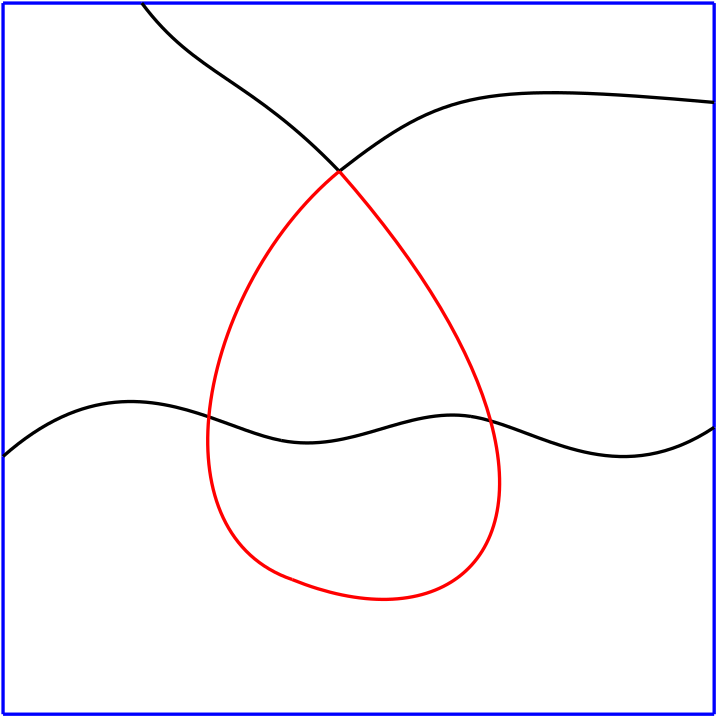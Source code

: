 <?xml version="1.0" encoding="UTF-8"?>
<ipe version="70005" creator="HGeometry"><ipestyle name="basic">
<color name="red" value="1 0 0"/>
<color name="green" value="0 1 0"/>
<color name="blue" value="0 0 1"/>
<color name="yellow" value="1 1 0"/>
<color name="orange" value="1 0.647 0"/>
<color name="gold" value="1 0.843 0"/>
<color name="purple" value="0.627 0.125 0.941"/>
<color name="gray" value="0.745 0.745 0.745"/>
<color name="brown" value="0.647 0.165 0.165"/>
<color name="navy" value="0 0 0.502"/>
<color name="pink" value="1 0.753 0.796"/>
<color name="seagreen" value="0.18 0.545 0.341"/>
<color name="turquoise" value="0.251 0.878 0.816"/>
<color name="violet" value="0.933 0.51 0.933"/>
<color name="darkblue" value="0 0 0.545"/>
<color name="darkcyan" value="0 0.545 0.545"/>
<color name="darkgray" value="0.663 0.663 0.663"/>
<color name="darkgreen" value="0 0.392 0"/>
<color name="darkmagenta" value="0.545 0 0.545"/>
<color name="darkorange" value="1 0.549 0"/>
<color name="darkred" value="0.545 0 0"/>
<color name="lightblue" value="0.678 0.847 0.902"/>
<color name="lightcyan" value="0.878 1 1"/>
<color name="lightgray" value="0.827 0.827 0.827"/>
<color name="lightgreen" value="0.565 0.933 0.565"/>
<color name="lightyellow" value="1 1 0.878"/>
<dashstyle name="dashed" value="[4] 0"/>
<dashstyle name="dotted" value="[1 3] 0"/>
<dashstyle name="dash dotted" value="[4 2 1 2] 0"/>
<dashstyle name="dash dot dotted" value="[4 2 1 2 1 2] 0"/>
<pen name="heavier" value="0.8"/>
<pen name="fat" value="1.2"/>
<pen name="ultrafat" value="2"/>
<textsize name="large" value="\large"/>
<textsize name="Large" value="\Large"/>
<textsize name="LARGE" value="\LARGE"/>
<textsize name="huge" value="\huge"/>
<textsize name="Huge" value="\Huge"/>
<textsize name="small" value="\small"/>
<textsize name="footnote" value="\footnotesize"/>
<textsize name="tiny" value="\tiny"/>
<symbolsize name="small" value="2"/>
<symbolsize name="tiny" value="1.1"/>
<symbolsize name="large" value="5"/>
<arrowsize name="small" value="5"/>
<arrowsize name="tiny" value="3"/>
<arrowsize name="large" value="10"/>
<gridsize name="4 pts" value="4"/>
<gridsize name="8 pts (~3 mm)" value="8"/>
<gridsize name="16 pts (~6 mm)" value="16"/>
<gridsize name="32 pts (~12 mm)" value="32"/>
<gridsize name="10 pts (~3.5 mm)" value="10"/>
<gridsize name="20 pts (~7 mm)" value="20"/>
<gridsize name="14 pts (~5 mm)" value="14"/>
<gridsize name="28 pts (~10 mm)" value="28"/>
<gridsize name="56 pts (~20 mm)" value="56"/>
<anglesize name="90 deg" value="90"/>
<anglesize name="60 deg" value="60"/>
<anglesize name="45 deg" value="45"/>
<anglesize name="30 deg" value="30"/>
<anglesize name="22.5 deg" value="22.5"/>
<symbol name="mark/circle(sx)" transformations="translations">
<path fill="sym-stroke">
0.6 0 0 0.6 0 0 e 0.4 0 0 0.4 0 0 e
</path></symbol>
<symbol name="mark/disk(sx)" transformations="translations">
<path fill="sym-stroke">
0.6 0 0 0.6 0 0 e
</path></symbol>
<symbol name="mark/fdisk(sfx)" transformations="translations">
<group><path fill="sym-fill">
0.5 0 0 0.5 0 0 e
</path><path fill="sym-stroke" fillrule="eofill">
0.6 0 0 0.6 0 0 e 0.4 0 0 0.4 0 0 e
</path></group></symbol>
<symbol name="mark/box(sx)" transformations="translations">
<path fill="sym-stroke" fillrule="eofill">
-0.6 -0.6 m 0.6 -0.6 l 0.6 0.6 l -0.6 0.6 l h
-0.4 -0.4 m 0.4 -0.4 l 0.4 0.4 l -0.4 0.4 l h</path></symbol>
<symbol name="mark/square(sx)" transformations="translations">
<path fill="sym-stroke">
-0.6 -0.6 m 0.6 -0.6 l 0.6 0.6 l -0.6 0.6 l h</path></symbol>
<symbol name="mark/fsquare(sfx)" transformations="translations">
<group><path fill="sym-fill">
-0.5 -0.5 m 0.5 -0.5 l 0.5 0.5 l -0.5 0.5 l h</path>
<path fill="sym-stroke" fillrule="eofill">
-0.6 -0.6 m 0.6 -0.6 l 0.6 0.6 l -0.6 0.6 l h
-0.4 -0.4 m 0.4 -0.4 l 0.4 0.4 l -0.4 0.4 l h</path></group></symbol>
<symbol name="mark/cross(sx)" transformations="translations">
<group><path fill="sym-stroke">
-0.43 -0.57 m 0.57 0.43 l 0.43 0.57 l -0.57 -0.43 l h</path>
<path fill="sym-stroke">
-0.43 0.57 m 0.57 -0.43 l 0.43 -0.57 l -0.57 0.43 l h</path>
</group></symbol>
<symbol name="arrow/arc(spx)">
<path pen="sym-pen" stroke="sym-stroke" fill="sym-stroke">
0 0 m -1.0 0.333 l -1.0 -0.333 l h</path></symbol>
<symbol name="arrow/farc(spx)">
<path pen="sym-pen" stroke="sym-stroke" fill="white">
0 0 m -1.0 0.333 l -1.0 -0.333 l h</path></symbol>
<symbol name="arrow/ptarc(spx)">
<path pen="sym-pen" stroke="sym-stroke" fill="sym-stroke">
0 0 m -1.0 0.333 l -0.8 0 l -1.0 -0.333 l h</path></symbol>
<symbol name="arrow/fptarc(spx)">
<path pen="sym-pen" stroke="sym-stroke" fill="white">
0 0 m -1.0 0.333 l -0.8 0 l -1.0 -0.333 l h</path></symbol>
<symbol name="arrow/fnormal(spx)">
<path pen="sym-pen" stroke="sym-stroke" fill="white">
0 0 m -1.0 0.333 l -1.0 -0.333 l h</path></symbol>
<symbol name="arrow/pointed(spx)">
<path pen="sym-pen" stroke="sym-stroke" fill="sym-stroke">
0 0 m -1.0 0.333 l -0.8 0 l -1.0 -0.333 l h</path></symbol>
<symbol name="arrow/fpointed(spx)">
<path pen="sym-pen" stroke="sym-stroke" fill="white">
0 0 m -1.0 0.333 l -0.8 0 l -1.0 -0.333 l h</path></symbol>
<symbol name="arrow/linear(spx)">
<path pen="sym-pen" stroke="sym-stroke">
-1.0 0.333 m 0 0 l -1.0 -0.333 l</path></symbol>
<symbol name="arrow/fdouble(spx)">
<path pen="sym-pen" stroke="sym-stroke" fill="white">
0 0 m -1.0 0.333 l -1.0 -0.333 l h
-1 0 m -2.0 0.333 l -2.0 -0.333 l h
</path></symbol>
<symbol name="arrow/double(spx)">
<path pen="sym-pen" stroke="sym-stroke" fill="sym-stroke">
0 0 m -1.0 0.333 l -1.0 -0.333 l h
-1 0 m -2.0 0.333 l -2.0 -0.333 l h
</path></symbol>
<tiling name="falling" angle="-60" width="1" step="4"/>
<tiling name="rising" angle="30" width="1" step="4"/>
<textstyle name="center" begin="\begin{center}" end="\end{center}"/>
<textstyle name="itemize" begin="\begin{itemize}" end="\end{itemize}"/>
<textstyle name="item" begin="\begin{itemize}\item{}" end="\end{itemize}"/>
</ipestyle><page><layer name="alpha"/><view layers="alpha" active="alpha"/><path layer="alpha" stroke="blue" pen="fat">-128.000000000000 128.000000000000 m
-128.000000000000 73.596354166666 -128.000000000000 19.192708333333 -128.000000000000 -35.218600000000 c
</path><path layer="alpha" stroke="blue" pen="fat">-128.000000000000 -35.218600000000 m
-128.000000000000 -66.140625000000 -128.000000000000 -97.070312500000 -128.000000000000 -128.000000000000 c
</path><path layer="alpha" stroke="blue" pen="fat">-128.000000000000 -128.000000000000 m
-42.666666666667 -128.000000000000 42.666666666666 -128.000000000000 128.000000000000 -128.000000000000 c
</path><path layer="alpha" stroke="blue" pen="fat">128.000000000000 -128.000000000000 m
128.000000000000 -93.580729166667 128.000000000000 -59.161458333334 128.000000000000 -24.749800000000 c
</path><path layer="alpha" stroke="blue" pen="fat">128.000000000000 -24.749800000000 m
128.000000000000 14.247395833333 128.000000000000 53.236979166666 128.000000000000 92.227900000000 c
</path><path layer="alpha" stroke="blue" pen="fat">128.000000000000 92.227900000000 m
128.000000000000 104.151041666666 128.000000000000 116.075520833333 128.000000000000 128.000000000000 c
</path><path layer="alpha" stroke="blue" pen="fat">128.000000000000 128.000000000000 m
59.320312500000 128.000000000000 -9.359375000000 128.000000000000 -78.046800000000 128.000000000000 c
</path><path layer="alpha" stroke="blue" pen="fat">-78.046800000000 128.000000000000 m
-94.692708333334 128.000000000000 -111.346354166667 128.000000000000 -128.000000000000 128.000000000000 c
</path><path stroke="black" pen="fat">-128.000000000000 -35.218600000000 m
-98.697888458252 -9.275671455689 -74.492838158700 -13.919043223960 -53.922073787833 -20.975538628959 c
</path><path stroke="black" pen="fat">-53.922073787833 -20.975538628959 m
-44.539485975590 -24.193713873330 -35.912078558350 -27.914805004883 -27.902700000000 -29.462600000000 c
</path><path stroke="black" pen="fat">-27.902700000000 -29.462600000000 m
-2.337500000000 -34.403100000000 16.931200000000 -17.201500000000 40.448100000000 -20.819200000000 c
</path><path stroke="black" pen="fat">40.448100000000 -20.819200000000 m
42.764767272949 -21.175572460938 45.122661605362 -21.733982065297 47.524917620211 -22.427762121085 c
</path><path stroke="black" pen="fat">47.524917620211 -22.427762121085 m
69.517872671827 -28.780124757949 95.303164916992 -46.497146557618 128.000000000000 -24.749800000000 c
</path><path stroke="black" pen="fat">-6.972530000000 67.439400000000 m
-39.396400000000 101.220000000000 -58.700300000000 101.956000000000 -78.046800000000 128.000000000000 c
</path><path stroke="black" pen="fat">-6.972530000000 67.439400000000 m
31.063400000000 97.122800000000 44.560600000000 99.601700000000 128.000000000000 92.227900000000 c
</path><path stroke="red" pen="fat">-6.972530000000 67.439400000000 m
-33.462147414856 45.557894750976 -51.090377161220 10.019358503151 -53.922073787833 -20.975538628959 c
</path><path stroke="red" pen="fat">-53.922073787833 -20.975538628959 m
-56.382347838386 -47.903073629919 -47.676021734620 -71.401425122071 -23.912300000000 -79.539700000000 c
</path><path stroke="red" pen="fat">-23.912300000000 -79.539700000000 m
25.935200015258 -99.767359030152 62.036001434376 -75.939897054126 47.524917620211 -22.427762121085 c
</path><path stroke="red" pen="fat">47.524917620211 -22.427762121085 m
40.939716178972 1.855934512644 23.922957500915 32.262032305908 -6.972530000000 67.439400000000 c
</path></page></ipe>